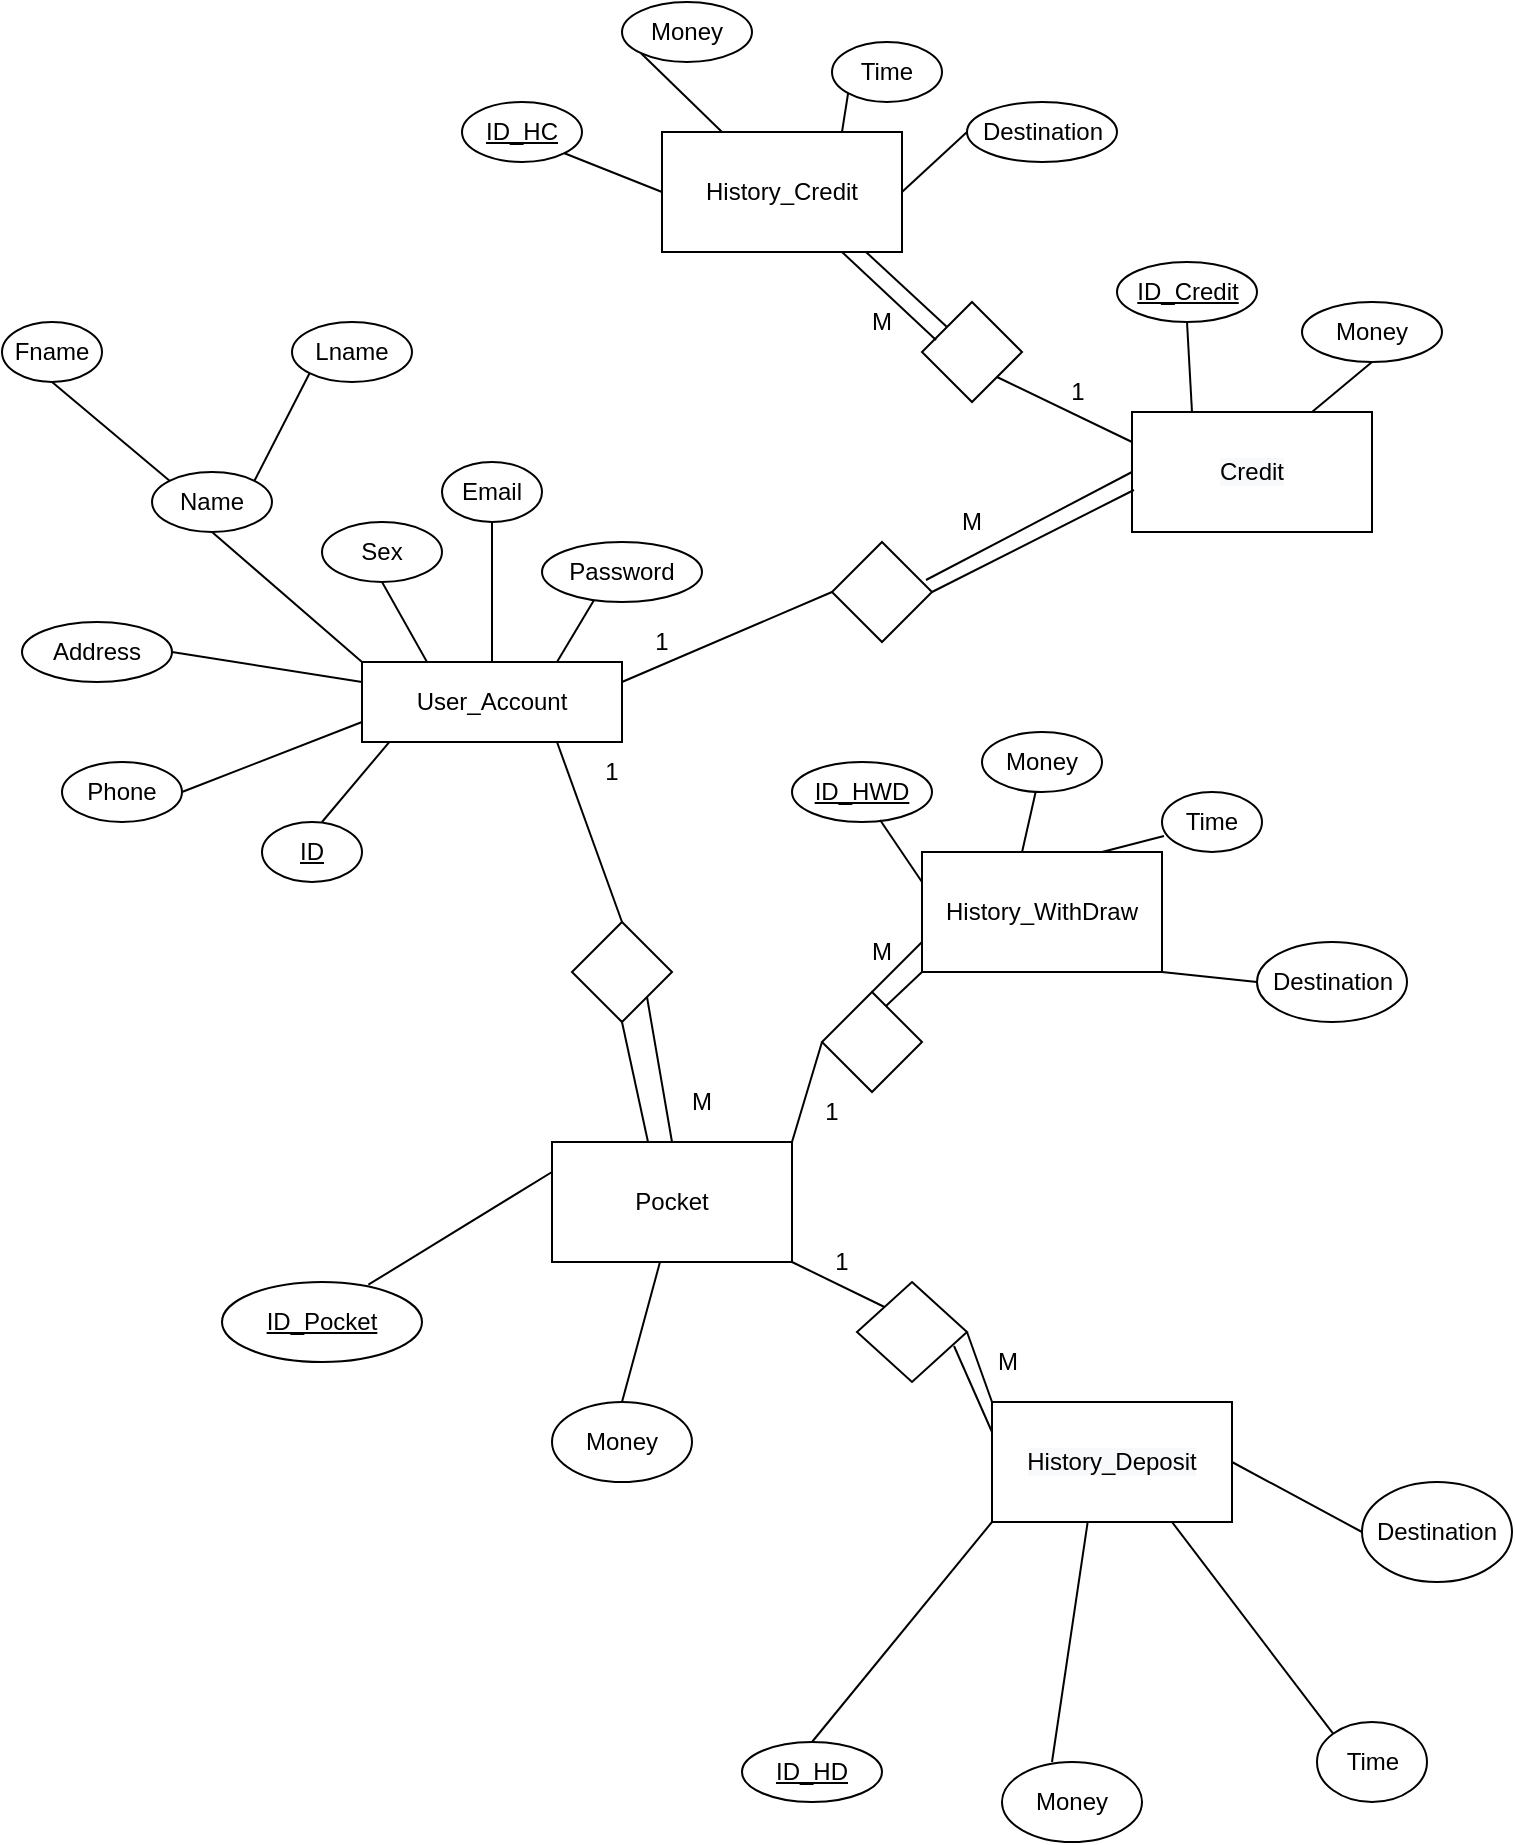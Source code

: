 <mxfile version="14.4.8" type="github">
  <diagram id="nqh-eFb9nkpcU3kw4LIQ" name="Page-1">
    <mxGraphModel dx="946" dy="725" grid="1" gridSize="10" guides="1" tooltips="1" connect="1" arrows="1" fold="1" page="1" pageScale="1" pageWidth="850" pageHeight="1100" math="0" shadow="0">
      <root>
        <mxCell id="0" />
        <mxCell id="1" parent="0" />
        <mxCell id="xHp5DNosXy4V1_-R_v9--1" value="" style="rounded=0;whiteSpace=wrap;html=1;" parent="1" vertex="1">
          <mxGeometry x="230" y="360" width="130" height="40" as="geometry" />
        </mxCell>
        <mxCell id="xHp5DNosXy4V1_-R_v9--2" value="User_Account" style="text;html=1;strokeColor=none;fillColor=none;align=center;verticalAlign=middle;whiteSpace=wrap;rounded=0;" parent="1" vertex="1">
          <mxGeometry x="255" y="365" width="80" height="30" as="geometry" />
        </mxCell>
        <mxCell id="xHp5DNosXy4V1_-R_v9--16" value="Name" style="ellipse;whiteSpace=wrap;html=1;" parent="1" vertex="1">
          <mxGeometry x="125" y="265" width="60" height="30" as="geometry" />
        </mxCell>
        <mxCell id="xHp5DNosXy4V1_-R_v9--17" value="Fname" style="ellipse;whiteSpace=wrap;html=1;" parent="1" vertex="1">
          <mxGeometry x="50" y="190" width="50" height="30" as="geometry" />
        </mxCell>
        <mxCell id="xHp5DNosXy4V1_-R_v9--18" value="Lname" style="ellipse;whiteSpace=wrap;html=1;" parent="1" vertex="1">
          <mxGeometry x="195" y="190" width="60" height="30" as="geometry" />
        </mxCell>
        <mxCell id="xHp5DNosXy4V1_-R_v9--19" value="Sex" style="ellipse;whiteSpace=wrap;html=1;" parent="1" vertex="1">
          <mxGeometry x="210" y="290" width="60" height="30" as="geometry" />
        </mxCell>
        <mxCell id="xHp5DNosXy4V1_-R_v9--20" value="Email" style="ellipse;whiteSpace=wrap;html=1;" parent="1" vertex="1">
          <mxGeometry x="270" y="260" width="50" height="30" as="geometry" />
        </mxCell>
        <mxCell id="xHp5DNosXy4V1_-R_v9--21" value="Address" style="ellipse;whiteSpace=wrap;html=1;" parent="1" vertex="1">
          <mxGeometry x="60" y="340" width="75" height="30" as="geometry" />
        </mxCell>
        <mxCell id="xHp5DNosXy4V1_-R_v9--22" value="Phone" style="ellipse;whiteSpace=wrap;html=1;" parent="1" vertex="1">
          <mxGeometry x="80" y="410" width="60" height="30" as="geometry" />
        </mxCell>
        <mxCell id="xHp5DNosXy4V1_-R_v9--23" value="Password" style="ellipse;whiteSpace=wrap;html=1;" parent="1" vertex="1">
          <mxGeometry x="320" y="300" width="80" height="30" as="geometry" />
        </mxCell>
        <mxCell id="xHp5DNosXy4V1_-R_v9--24" value="" style="endArrow=none;html=1;entryX=0;entryY=0;entryDx=0;entryDy=0;exitX=0.5;exitY=1;exitDx=0;exitDy=0;" parent="1" source="xHp5DNosXy4V1_-R_v9--16" target="xHp5DNosXy4V1_-R_v9--1" edge="1">
          <mxGeometry width="50" height="50" relative="1" as="geometry">
            <mxPoint x="320" y="440" as="sourcePoint" />
            <mxPoint x="370" y="390" as="targetPoint" />
            <Array as="points" />
          </mxGeometry>
        </mxCell>
        <mxCell id="xHp5DNosXy4V1_-R_v9--25" value="" style="endArrow=none;html=1;entryX=1;entryY=0;entryDx=0;entryDy=0;exitX=0;exitY=1;exitDx=0;exitDy=0;" parent="1" source="xHp5DNosXy4V1_-R_v9--18" target="xHp5DNosXy4V1_-R_v9--16" edge="1">
          <mxGeometry width="50" height="50" relative="1" as="geometry">
            <mxPoint x="320" y="440" as="sourcePoint" />
            <mxPoint x="370" y="390" as="targetPoint" />
          </mxGeometry>
        </mxCell>
        <mxCell id="xHp5DNosXy4V1_-R_v9--26" value="" style="endArrow=none;html=1;entryX=0;entryY=0;entryDx=0;entryDy=0;exitX=0.5;exitY=1;exitDx=0;exitDy=0;" parent="1" source="xHp5DNosXy4V1_-R_v9--17" target="xHp5DNosXy4V1_-R_v9--16" edge="1">
          <mxGeometry width="50" height="50" relative="1" as="geometry">
            <mxPoint x="320" y="440" as="sourcePoint" />
            <mxPoint x="370" y="390" as="targetPoint" />
          </mxGeometry>
        </mxCell>
        <mxCell id="xHp5DNosXy4V1_-R_v9--27" value="" style="endArrow=none;html=1;entryX=0.25;entryY=0;entryDx=0;entryDy=0;exitX=0.5;exitY=1;exitDx=0;exitDy=0;" parent="1" source="xHp5DNosXy4V1_-R_v9--19" target="xHp5DNosXy4V1_-R_v9--1" edge="1">
          <mxGeometry width="50" height="50" relative="1" as="geometry">
            <mxPoint x="320" y="440" as="sourcePoint" />
            <mxPoint x="370" y="390" as="targetPoint" />
          </mxGeometry>
        </mxCell>
        <mxCell id="xHp5DNosXy4V1_-R_v9--28" value="" style="endArrow=none;html=1;entryX=0.5;entryY=0;entryDx=0;entryDy=0;exitX=0.5;exitY=1;exitDx=0;exitDy=0;" parent="1" source="xHp5DNosXy4V1_-R_v9--20" target="xHp5DNosXy4V1_-R_v9--1" edge="1">
          <mxGeometry width="50" height="50" relative="1" as="geometry">
            <mxPoint x="320" y="440" as="sourcePoint" />
            <mxPoint x="370" y="390" as="targetPoint" />
          </mxGeometry>
        </mxCell>
        <mxCell id="xHp5DNosXy4V1_-R_v9--29" value="" style="endArrow=none;html=1;entryX=0.75;entryY=0;entryDx=0;entryDy=0;exitX=0.388;exitY=0.967;exitDx=0;exitDy=0;exitPerimeter=0;" parent="1" target="xHp5DNosXy4V1_-R_v9--1" edge="1">
          <mxGeometry width="50" height="50" relative="1" as="geometry">
            <mxPoint x="346.04" y="329.01" as="sourcePoint" />
            <mxPoint x="370" y="390" as="targetPoint" />
          </mxGeometry>
        </mxCell>
        <mxCell id="xHp5DNosXy4V1_-R_v9--30" value="" style="endArrow=none;html=1;entryX=0;entryY=0.25;entryDx=0;entryDy=0;exitX=1;exitY=0.5;exitDx=0;exitDy=0;" parent="1" source="xHp5DNosXy4V1_-R_v9--21" target="xHp5DNosXy4V1_-R_v9--1" edge="1">
          <mxGeometry width="50" height="50" relative="1" as="geometry">
            <mxPoint x="320" y="440" as="sourcePoint" />
            <mxPoint x="370" y="390" as="targetPoint" />
          </mxGeometry>
        </mxCell>
        <mxCell id="xHp5DNosXy4V1_-R_v9--31" value="" style="endArrow=none;html=1;entryX=0;entryY=0.75;entryDx=0;entryDy=0;exitX=1;exitY=0.5;exitDx=0;exitDy=0;" parent="1" source="xHp5DNosXy4V1_-R_v9--22" target="xHp5DNosXy4V1_-R_v9--1" edge="1">
          <mxGeometry width="50" height="50" relative="1" as="geometry">
            <mxPoint x="320" y="440" as="sourcePoint" />
            <mxPoint x="370" y="390" as="targetPoint" />
          </mxGeometry>
        </mxCell>
        <mxCell id="xHp5DNosXy4V1_-R_v9--33" value="ID" style="ellipse;whiteSpace=wrap;html=1;fontStyle=4" parent="1" vertex="1">
          <mxGeometry x="180" y="440" width="50" height="30" as="geometry" />
        </mxCell>
        <mxCell id="xHp5DNosXy4V1_-R_v9--34" value="" style="endArrow=none;html=1;entryX=0.104;entryY=1.004;entryDx=0;entryDy=0;entryPerimeter=0;exitX=0.5;exitY=0;exitDx=0;exitDy=0;" parent="1" target="xHp5DNosXy4V1_-R_v9--1" edge="1">
          <mxGeometry width="50" height="50" relative="1" as="geometry">
            <mxPoint x="210" y="440" as="sourcePoint" />
            <mxPoint x="750" y="430" as="targetPoint" />
          </mxGeometry>
        </mxCell>
        <mxCell id="xHp5DNosXy4V1_-R_v9--35" value="ID_Pocket" style="ellipse;whiteSpace=wrap;html=1;fontStyle=4" parent="1" vertex="1">
          <mxGeometry x="160" y="670" width="100" height="40" as="geometry" />
        </mxCell>
        <mxCell id="xHp5DNosXy4V1_-R_v9--36" value="Money" style="ellipse;whiteSpace=wrap;html=1;" parent="1" vertex="1">
          <mxGeometry x="325" y="730" width="70" height="40" as="geometry" />
        </mxCell>
        <mxCell id="xHp5DNosXy4V1_-R_v9--37" value="" style="endArrow=none;html=1;entryX=0;entryY=0.25;entryDx=0;entryDy=0;exitX=0.732;exitY=0.034;exitDx=0;exitDy=0;exitPerimeter=0;" parent="1" source="xHp5DNosXy4V1_-R_v9--35" target="bay-avK2EA3vM4gdvUFi-4" edge="1">
          <mxGeometry width="50" height="50" relative="1" as="geometry">
            <mxPoint x="750" y="510" as="sourcePoint" />
            <mxPoint x="398.2" y="618.4" as="targetPoint" />
          </mxGeometry>
        </mxCell>
        <mxCell id="xHp5DNosXy4V1_-R_v9--38" value="" style="endArrow=none;html=1;exitX=0.5;exitY=0;exitDx=0;exitDy=0;entryX=0.45;entryY=1;entryDx=0;entryDy=0;entryPerimeter=0;" parent="1" source="xHp5DNosXy4V1_-R_v9--36" target="bay-avK2EA3vM4gdvUFi-4" edge="1">
          <mxGeometry width="50" height="50" relative="1" as="geometry">
            <mxPoint x="750" y="510" as="sourcePoint" />
            <mxPoint x="427.35" y="631.66" as="targetPoint" />
          </mxGeometry>
        </mxCell>
        <mxCell id="xHp5DNosXy4V1_-R_v9--43" value="ID_HWD" style="ellipse;whiteSpace=wrap;html=1;fontStyle=4" parent="1" vertex="1">
          <mxGeometry x="445" y="410" width="70" height="30" as="geometry" />
        </mxCell>
        <mxCell id="xHp5DNosXy4V1_-R_v9--44" value="Money" style="ellipse;whiteSpace=wrap;html=1;" parent="1" vertex="1">
          <mxGeometry x="540" y="395" width="60" height="30" as="geometry" />
        </mxCell>
        <mxCell id="xHp5DNosXy4V1_-R_v9--47" value="Time" style="ellipse;whiteSpace=wrap;html=1;" parent="1" vertex="1">
          <mxGeometry x="630" y="425" width="50" height="30" as="geometry" />
        </mxCell>
        <mxCell id="xHp5DNosXy4V1_-R_v9--48" value="Destination" style="ellipse;whiteSpace=wrap;html=1;" parent="1" vertex="1">
          <mxGeometry x="677.5" y="500" width="75" height="40" as="geometry" />
        </mxCell>
        <mxCell id="xHp5DNosXy4V1_-R_v9--49" value="" style="endArrow=none;html=1;entryX=0;entryY=0.25;entryDx=0;entryDy=0;exitX=0.629;exitY=0.967;exitDx=0;exitDy=0;exitPerimeter=0;" parent="1" source="xHp5DNosXy4V1_-R_v9--43" target="bay-avK2EA3vM4gdvUFi-3" edge="1">
          <mxGeometry width="50" height="50" relative="1" as="geometry">
            <mxPoint x="220" y="470" as="sourcePoint" />
            <mxPoint x="518.96" y="471" as="targetPoint" />
          </mxGeometry>
        </mxCell>
        <mxCell id="xHp5DNosXy4V1_-R_v9--50" value="" style="endArrow=none;html=1;entryX=0.417;entryY=0;entryDx=0;entryDy=0;entryPerimeter=0;" parent="1" source="xHp5DNosXy4V1_-R_v9--44" target="bay-avK2EA3vM4gdvUFi-3" edge="1">
          <mxGeometry width="50" height="50" relative="1" as="geometry">
            <mxPoint x="220" y="470" as="sourcePoint" />
            <mxPoint x="560" y="450" as="targetPoint" />
          </mxGeometry>
        </mxCell>
        <mxCell id="xHp5DNosXy4V1_-R_v9--51" value="" style="endArrow=none;html=1;entryX=0.75;entryY=0;entryDx=0;entryDy=0;exitX=0.02;exitY=0.733;exitDx=0;exitDy=0;exitPerimeter=0;" parent="1" source="xHp5DNosXy4V1_-R_v9--47" target="bay-avK2EA3vM4gdvUFi-3" edge="1">
          <mxGeometry width="50" height="50" relative="1" as="geometry">
            <mxPoint x="220" y="470" as="sourcePoint" />
            <mxPoint x="590" y="467.5" as="targetPoint" />
          </mxGeometry>
        </mxCell>
        <mxCell id="xHp5DNosXy4V1_-R_v9--52" value="" style="endArrow=none;html=1;entryX=1;entryY=1;entryDx=0;entryDy=0;exitX=0;exitY=0.5;exitDx=0;exitDy=0;" parent="1" source="xHp5DNosXy4V1_-R_v9--48" target="bay-avK2EA3vM4gdvUFi-3" edge="1">
          <mxGeometry width="50" height="50" relative="1" as="geometry">
            <mxPoint x="220" y="470" as="sourcePoint" />
            <mxPoint x="608.96" y="495.01" as="targetPoint" />
          </mxGeometry>
        </mxCell>
        <mxCell id="xHp5DNosXy4V1_-R_v9--55" value="ID_HD" style="ellipse;whiteSpace=wrap;html=1;fontStyle=4" parent="1" vertex="1">
          <mxGeometry x="420" y="900" width="70" height="30" as="geometry" />
        </mxCell>
        <mxCell id="xHp5DNosXy4V1_-R_v9--56" value="Money" style="ellipse;whiteSpace=wrap;html=1;" parent="1" vertex="1">
          <mxGeometry x="550" y="910" width="70" height="40" as="geometry" />
        </mxCell>
        <mxCell id="xHp5DNosXy4V1_-R_v9--57" value="Time" style="ellipse;whiteSpace=wrap;html=1;" parent="1" vertex="1">
          <mxGeometry x="707.5" y="890" width="55" height="40" as="geometry" />
        </mxCell>
        <mxCell id="xHp5DNosXy4V1_-R_v9--58" value="Destination" style="ellipse;whiteSpace=wrap;html=1;" parent="1" vertex="1">
          <mxGeometry x="730" y="770" width="75" height="50" as="geometry" />
        </mxCell>
        <mxCell id="xHp5DNosXy4V1_-R_v9--61" value="" style="endArrow=none;html=1;entryX=0;entryY=1;entryDx=0;entryDy=0;exitX=0.5;exitY=0;exitDx=0;exitDy=0;" parent="1" source="xHp5DNosXy4V1_-R_v9--55" target="bay-avK2EA3vM4gdvUFi-5" edge="1">
          <mxGeometry width="50" height="50" relative="1" as="geometry">
            <mxPoint x="430" y="710" as="sourcePoint" />
            <mxPoint x="562.5" y="732.5" as="targetPoint" />
          </mxGeometry>
        </mxCell>
        <mxCell id="xHp5DNosXy4V1_-R_v9--62" value="" style="endArrow=none;html=1;entryX=0.4;entryY=0.983;entryDx=0;entryDy=0;exitX=0.357;exitY=0;exitDx=0;exitDy=0;exitPerimeter=0;entryPerimeter=0;" parent="1" source="xHp5DNosXy4V1_-R_v9--56" target="bay-avK2EA3vM4gdvUFi-5" edge="1">
          <mxGeometry width="50" height="50" relative="1" as="geometry">
            <mxPoint x="430" y="710" as="sourcePoint" />
            <mxPoint x="595" y="750" as="targetPoint" />
          </mxGeometry>
        </mxCell>
        <mxCell id="xHp5DNosXy4V1_-R_v9--63" value="" style="endArrow=none;html=1;entryX=0;entryY=0;entryDx=0;entryDy=0;exitX=0.75;exitY=1;exitDx=0;exitDy=0;" parent="1" source="bay-avK2EA3vM4gdvUFi-5" target="xHp5DNosXy4V1_-R_v9--57" edge="1">
          <mxGeometry width="50" height="50" relative="1" as="geometry">
            <mxPoint x="627.5" y="732.5" as="sourcePoint" />
            <mxPoint x="480" y="660" as="targetPoint" />
          </mxGeometry>
        </mxCell>
        <mxCell id="xHp5DNosXy4V1_-R_v9--64" value="" style="endArrow=none;html=1;entryX=0;entryY=0.5;entryDx=0;entryDy=0;exitX=1;exitY=0.5;exitDx=0;exitDy=0;" parent="1" source="bay-avK2EA3vM4gdvUFi-5" target="xHp5DNosXy4V1_-R_v9--58" edge="1">
          <mxGeometry width="50" height="50" relative="1" as="geometry">
            <mxPoint x="627.5" y="697.5" as="sourcePoint" />
            <mxPoint x="480" y="660" as="targetPoint" />
          </mxGeometry>
        </mxCell>
        <mxCell id="xHp5DNosXy4V1_-R_v9--68" value="ID_Credit" style="ellipse;whiteSpace=wrap;html=1;fontStyle=4" parent="1" vertex="1">
          <mxGeometry x="607.5" y="160" width="70" height="30" as="geometry" />
        </mxCell>
        <mxCell id="xHp5DNosXy4V1_-R_v9--69" value="Money" style="ellipse;whiteSpace=wrap;html=1;" parent="1" vertex="1">
          <mxGeometry x="700" y="180" width="70" height="30" as="geometry" />
        </mxCell>
        <mxCell id="xHp5DNosXy4V1_-R_v9--70" value="" style="endArrow=none;html=1;entryX=0.25;entryY=0;entryDx=0;entryDy=0;exitX=0.5;exitY=1;exitDx=0;exitDy=0;" parent="1" source="xHp5DNosXy4V1_-R_v9--68" target="bay-avK2EA3vM4gdvUFi-2" edge="1">
          <mxGeometry width="50" height="50" relative="1" as="geometry">
            <mxPoint x="430" y="410" as="sourcePoint" />
            <mxPoint x="537.5" y="292.5" as="targetPoint" />
          </mxGeometry>
        </mxCell>
        <mxCell id="xHp5DNosXy4V1_-R_v9--71" value="" style="endArrow=none;html=1;entryX=0.75;entryY=0;entryDx=0;entryDy=0;exitX=0.5;exitY=1;exitDx=0;exitDy=0;" parent="1" source="xHp5DNosXy4V1_-R_v9--69" target="bay-avK2EA3vM4gdvUFi-2" edge="1">
          <mxGeometry width="50" height="50" relative="1" as="geometry">
            <mxPoint x="430" y="410" as="sourcePoint" />
            <mxPoint x="582.5" y="292.5" as="targetPoint" />
          </mxGeometry>
        </mxCell>
        <mxCell id="xHp5DNosXy4V1_-R_v9--75" value="ID_HC" style="ellipse;whiteSpace=wrap;html=1;fontStyle=4" parent="1" vertex="1">
          <mxGeometry x="280" y="80" width="60" height="30" as="geometry" />
        </mxCell>
        <mxCell id="xHp5DNosXy4V1_-R_v9--76" value="Money" style="ellipse;whiteSpace=wrap;html=1;" parent="1" vertex="1">
          <mxGeometry x="360" y="30" width="65" height="30" as="geometry" />
        </mxCell>
        <mxCell id="xHp5DNosXy4V1_-R_v9--77" value="Time" style="ellipse;whiteSpace=wrap;html=1;" parent="1" vertex="1">
          <mxGeometry x="465" y="50" width="55" height="30" as="geometry" />
        </mxCell>
        <mxCell id="xHp5DNosXy4V1_-R_v9--78" value="Destination" style="ellipse;whiteSpace=wrap;html=1;" parent="1" vertex="1">
          <mxGeometry x="532.5" y="80" width="75" height="30" as="geometry" />
        </mxCell>
        <mxCell id="xHp5DNosXy4V1_-R_v9--79" value="" style="endArrow=none;html=1;entryX=0;entryY=0.5;entryDx=0;entryDy=0;exitX=1;exitY=1;exitDx=0;exitDy=0;" parent="1" source="xHp5DNosXy4V1_-R_v9--75" target="bay-avK2EA3vM4gdvUFi-1" edge="1">
          <mxGeometry width="50" height="50" relative="1" as="geometry">
            <mxPoint x="430" y="310" as="sourcePoint" />
            <mxPoint x="370" y="125" as="targetPoint" />
          </mxGeometry>
        </mxCell>
        <mxCell id="xHp5DNosXy4V1_-R_v9--80" value="" style="endArrow=none;html=1;entryX=0.25;entryY=0;entryDx=0;entryDy=0;exitX=0;exitY=1;exitDx=0;exitDy=0;" parent="1" source="xHp5DNosXy4V1_-R_v9--76" target="bay-avK2EA3vM4gdvUFi-1" edge="1">
          <mxGeometry width="50" height="50" relative="1" as="geometry">
            <mxPoint x="430" y="310" as="sourcePoint" />
            <mxPoint x="397.5" y="112.5" as="targetPoint" />
          </mxGeometry>
        </mxCell>
        <mxCell id="xHp5DNosXy4V1_-R_v9--81" value="" style="endArrow=none;html=1;entryX=0.75;entryY=0;entryDx=0;entryDy=0;exitX=0;exitY=1;exitDx=0;exitDy=0;" parent="1" source="xHp5DNosXy4V1_-R_v9--77" target="bay-avK2EA3vM4gdvUFi-1" edge="1">
          <mxGeometry width="50" height="50" relative="1" as="geometry">
            <mxPoint x="430" y="310" as="sourcePoint" />
            <mxPoint x="452.5" y="112.5" as="targetPoint" />
          </mxGeometry>
        </mxCell>
        <mxCell id="xHp5DNosXy4V1_-R_v9--82" value="" style="endArrow=none;html=1;exitX=0;exitY=0.5;exitDx=0;exitDy=0;entryX=1;entryY=0.5;entryDx=0;entryDy=0;" parent="1" source="xHp5DNosXy4V1_-R_v9--78" target="bay-avK2EA3vM4gdvUFi-1" edge="1">
          <mxGeometry width="50" height="50" relative="1" as="geometry">
            <mxPoint x="430" y="310" as="sourcePoint" />
            <mxPoint x="490" y="125" as="targetPoint" />
          </mxGeometry>
        </mxCell>
        <mxCell id="bay-avK2EA3vM4gdvUFi-1" value="&lt;span&gt;History_Credit&lt;/span&gt;" style="rounded=0;whiteSpace=wrap;html=1;" vertex="1" parent="1">
          <mxGeometry x="380" y="95" width="120" height="60" as="geometry" />
        </mxCell>
        <mxCell id="bay-avK2EA3vM4gdvUFi-2" value="&lt;span style=&quot;color: rgb(0, 0, 0); font-family: helvetica; font-size: 12px; font-style: normal; font-weight: normal; letter-spacing: normal; text-align: center; text-indent: 0px; text-transform: none; word-spacing: 0px; background-color: rgb(248, 249, 250); text-decoration: none; display: inline; float: none;&quot;&gt;Credit&lt;/span&gt;" style="rounded=0;whiteSpace=wrap;html=1;" vertex="1" parent="1">
          <mxGeometry x="615" y="235" width="120" height="60" as="geometry" />
        </mxCell>
        <mxCell id="bay-avK2EA3vM4gdvUFi-3" value="&lt;span&gt;History_WithDraw&lt;/span&gt;" style="rounded=0;whiteSpace=wrap;html=1;" vertex="1" parent="1">
          <mxGeometry x="510" y="455" width="120" height="60" as="geometry" />
        </mxCell>
        <mxCell id="bay-avK2EA3vM4gdvUFi-4" value="&lt;span&gt;Pocket&lt;/span&gt;" style="rounded=0;whiteSpace=wrap;html=1;" vertex="1" parent="1">
          <mxGeometry x="325" y="600" width="120" height="60" as="geometry" />
        </mxCell>
        <mxCell id="bay-avK2EA3vM4gdvUFi-5" value="&lt;span style=&quot;color: rgb(0, 0, 0); font-family: helvetica; font-size: 12px; font-style: normal; font-weight: normal; letter-spacing: normal; text-align: center; text-indent: 0px; text-transform: none; word-spacing: 0px; background-color: rgb(248, 249, 250); text-decoration: none; display: inline; float: none;&quot;&gt;History_Deposit&lt;/span&gt;" style="rounded=0;whiteSpace=wrap;html=1;" vertex="1" parent="1">
          <mxGeometry x="545" y="730" width="120" height="60" as="geometry" />
        </mxCell>
        <mxCell id="bay-avK2EA3vM4gdvUFi-6" value="" style="rhombus;whiteSpace=wrap;html=1;" vertex="1" parent="1">
          <mxGeometry x="477.5" y="670" width="55" height="50" as="geometry" />
        </mxCell>
        <mxCell id="bay-avK2EA3vM4gdvUFi-7" value="" style="rhombus;whiteSpace=wrap;html=1;" vertex="1" parent="1">
          <mxGeometry x="335" y="490" width="50" height="50" as="geometry" />
        </mxCell>
        <mxCell id="bay-avK2EA3vM4gdvUFi-8" value="" style="rhombus;whiteSpace=wrap;html=1;" vertex="1" parent="1">
          <mxGeometry x="460" y="525" width="50" height="50" as="geometry" />
        </mxCell>
        <mxCell id="bay-avK2EA3vM4gdvUFi-9" value="" style="rhombus;whiteSpace=wrap;html=1;" vertex="1" parent="1">
          <mxGeometry x="510" y="180" width="50" height="50" as="geometry" />
        </mxCell>
        <mxCell id="bay-avK2EA3vM4gdvUFi-10" value="" style="rhombus;whiteSpace=wrap;html=1;" vertex="1" parent="1">
          <mxGeometry x="465" y="300" width="50" height="50" as="geometry" />
        </mxCell>
        <mxCell id="bay-avK2EA3vM4gdvUFi-11" value="" style="endArrow=none;html=1;entryX=0;entryY=0.5;entryDx=0;entryDy=0;exitX=1;exitY=0.25;exitDx=0;exitDy=0;" edge="1" parent="1" source="xHp5DNosXy4V1_-R_v9--1" target="bay-avK2EA3vM4gdvUFi-10">
          <mxGeometry width="50" height="50" relative="1" as="geometry">
            <mxPoint x="380" y="380" as="sourcePoint" />
            <mxPoint x="430" y="330" as="targetPoint" />
          </mxGeometry>
        </mxCell>
        <mxCell id="bay-avK2EA3vM4gdvUFi-12" value="" style="endArrow=none;html=1;entryX=0.75;entryY=1;entryDx=0;entryDy=0;exitX=0.5;exitY=0;exitDx=0;exitDy=0;" edge="1" parent="1" source="bay-avK2EA3vM4gdvUFi-7" target="xHp5DNosXy4V1_-R_v9--1">
          <mxGeometry width="50" height="50" relative="1" as="geometry">
            <mxPoint x="380" y="380" as="sourcePoint" />
            <mxPoint x="430" y="330" as="targetPoint" />
          </mxGeometry>
        </mxCell>
        <mxCell id="bay-avK2EA3vM4gdvUFi-13" value="" style="endArrow=none;html=1;exitX=1;exitY=1;exitDx=0;exitDy=0;entryX=0.5;entryY=0;entryDx=0;entryDy=0;" edge="1" parent="1" source="bay-avK2EA3vM4gdvUFi-7" target="bay-avK2EA3vM4gdvUFi-4">
          <mxGeometry width="50" height="50" relative="1" as="geometry">
            <mxPoint x="380" y="490" as="sourcePoint" />
            <mxPoint x="430" y="440" as="targetPoint" />
          </mxGeometry>
        </mxCell>
        <mxCell id="bay-avK2EA3vM4gdvUFi-14" value="" style="endArrow=none;html=1;exitX=0.5;exitY=1;exitDx=0;exitDy=0;entryX=0.4;entryY=0;entryDx=0;entryDy=0;entryPerimeter=0;" edge="1" parent="1" source="bay-avK2EA3vM4gdvUFi-7" target="bay-avK2EA3vM4gdvUFi-4">
          <mxGeometry width="50" height="50" relative="1" as="geometry">
            <mxPoint x="380" y="490" as="sourcePoint" />
            <mxPoint x="430" y="440" as="targetPoint" />
          </mxGeometry>
        </mxCell>
        <mxCell id="bay-avK2EA3vM4gdvUFi-15" value="" style="endArrow=none;html=1;entryX=0;entryY=0.5;entryDx=0;entryDy=0;exitX=1;exitY=0;exitDx=0;exitDy=0;" edge="1" parent="1" source="bay-avK2EA3vM4gdvUFi-4" target="bay-avK2EA3vM4gdvUFi-8">
          <mxGeometry width="50" height="50" relative="1" as="geometry">
            <mxPoint x="380" y="490" as="sourcePoint" />
            <mxPoint x="430" y="440" as="targetPoint" />
          </mxGeometry>
        </mxCell>
        <mxCell id="bay-avK2EA3vM4gdvUFi-16" value="" style="endArrow=none;html=1;entryX=0.5;entryY=0;entryDx=0;entryDy=0;exitX=0;exitY=0.75;exitDx=0;exitDy=0;" edge="1" parent="1" source="bay-avK2EA3vM4gdvUFi-3" target="bay-avK2EA3vM4gdvUFi-8">
          <mxGeometry width="50" height="50" relative="1" as="geometry">
            <mxPoint x="380" y="530" as="sourcePoint" />
            <mxPoint x="430" y="480" as="targetPoint" />
          </mxGeometry>
        </mxCell>
        <mxCell id="bay-avK2EA3vM4gdvUFi-17" value="" style="endArrow=none;html=1;entryX=0.64;entryY=0.14;entryDx=0;entryDy=0;entryPerimeter=0;exitX=0;exitY=1;exitDx=0;exitDy=0;" edge="1" parent="1" source="bay-avK2EA3vM4gdvUFi-3" target="bay-avK2EA3vM4gdvUFi-8">
          <mxGeometry width="50" height="50" relative="1" as="geometry">
            <mxPoint x="380" y="530" as="sourcePoint" />
            <mxPoint x="430" y="480" as="targetPoint" />
          </mxGeometry>
        </mxCell>
        <mxCell id="bay-avK2EA3vM4gdvUFi-18" value="" style="endArrow=none;html=1;entryX=0;entryY=0;entryDx=0;entryDy=0;exitX=1;exitY=1;exitDx=0;exitDy=0;" edge="1" parent="1" source="bay-avK2EA3vM4gdvUFi-4" target="bay-avK2EA3vM4gdvUFi-6">
          <mxGeometry width="50" height="50" relative="1" as="geometry">
            <mxPoint x="380" y="530" as="sourcePoint" />
            <mxPoint x="430" y="480" as="targetPoint" />
          </mxGeometry>
        </mxCell>
        <mxCell id="bay-avK2EA3vM4gdvUFi-19" value="" style="endArrow=none;html=1;entryX=0;entryY=0;entryDx=0;entryDy=0;exitX=1;exitY=0.5;exitDx=0;exitDy=0;" edge="1" parent="1" source="bay-avK2EA3vM4gdvUFi-6" target="bay-avK2EA3vM4gdvUFi-5">
          <mxGeometry width="50" height="50" relative="1" as="geometry">
            <mxPoint x="380" y="530" as="sourcePoint" />
            <mxPoint x="430" y="480" as="targetPoint" />
          </mxGeometry>
        </mxCell>
        <mxCell id="bay-avK2EA3vM4gdvUFi-20" value="" style="endArrow=none;html=1;entryX=0;entryY=0.25;entryDx=0;entryDy=0;exitX=0.882;exitY=0.64;exitDx=0;exitDy=0;exitPerimeter=0;" edge="1" parent="1" source="bay-avK2EA3vM4gdvUFi-6" target="bay-avK2EA3vM4gdvUFi-5">
          <mxGeometry width="50" height="50" relative="1" as="geometry">
            <mxPoint x="380" y="530" as="sourcePoint" />
            <mxPoint x="540" y="730" as="targetPoint" />
          </mxGeometry>
        </mxCell>
        <mxCell id="bay-avK2EA3vM4gdvUFi-21" value="" style="endArrow=none;html=1;entryX=0;entryY=0.5;entryDx=0;entryDy=0;exitX=0.94;exitY=0.38;exitDx=0;exitDy=0;exitPerimeter=0;" edge="1" parent="1" source="bay-avK2EA3vM4gdvUFi-10" target="bay-avK2EA3vM4gdvUFi-2">
          <mxGeometry width="50" height="50" relative="1" as="geometry">
            <mxPoint x="380" y="440" as="sourcePoint" />
            <mxPoint x="430" y="390" as="targetPoint" />
          </mxGeometry>
        </mxCell>
        <mxCell id="bay-avK2EA3vM4gdvUFi-22" value="" style="endArrow=none;html=1;entryX=0.008;entryY=0.65;entryDx=0;entryDy=0;entryPerimeter=0;exitX=1;exitY=0.5;exitDx=0;exitDy=0;" edge="1" parent="1" source="bay-avK2EA3vM4gdvUFi-10" target="bay-avK2EA3vM4gdvUFi-2">
          <mxGeometry width="50" height="50" relative="1" as="geometry">
            <mxPoint x="380" y="440" as="sourcePoint" />
            <mxPoint x="430" y="390" as="targetPoint" />
          </mxGeometry>
        </mxCell>
        <mxCell id="bay-avK2EA3vM4gdvUFi-23" value="" style="endArrow=none;html=1;entryX=0;entryY=0.25;entryDx=0;entryDy=0;exitX=1;exitY=1;exitDx=0;exitDy=0;" edge="1" parent="1" source="bay-avK2EA3vM4gdvUFi-9" target="bay-avK2EA3vM4gdvUFi-2">
          <mxGeometry width="50" height="50" relative="1" as="geometry">
            <mxPoint x="380" y="360" as="sourcePoint" />
            <mxPoint x="430" y="310" as="targetPoint" />
          </mxGeometry>
        </mxCell>
        <mxCell id="bay-avK2EA3vM4gdvUFi-24" value="" style="endArrow=none;html=1;entryX=0;entryY=0;entryDx=0;entryDy=0;exitX=0.85;exitY=1;exitDx=0;exitDy=0;exitPerimeter=0;" edge="1" parent="1" source="bay-avK2EA3vM4gdvUFi-1" target="bay-avK2EA3vM4gdvUFi-9">
          <mxGeometry width="50" height="50" relative="1" as="geometry">
            <mxPoint x="380" y="360" as="sourcePoint" />
            <mxPoint x="430" y="310" as="targetPoint" />
          </mxGeometry>
        </mxCell>
        <mxCell id="bay-avK2EA3vM4gdvUFi-25" value="" style="endArrow=none;html=1;entryX=0.14;entryY=0.38;entryDx=0;entryDy=0;entryPerimeter=0;exitX=0.75;exitY=1;exitDx=0;exitDy=0;" edge="1" parent="1" source="bay-avK2EA3vM4gdvUFi-1" target="bay-avK2EA3vM4gdvUFi-9">
          <mxGeometry width="50" height="50" relative="1" as="geometry">
            <mxPoint x="380" y="360" as="sourcePoint" />
            <mxPoint x="430" y="310" as="targetPoint" />
          </mxGeometry>
        </mxCell>
        <mxCell id="bay-avK2EA3vM4gdvUFi-26" value="1" style="text;html=1;strokeColor=none;fillColor=none;align=center;verticalAlign=middle;whiteSpace=wrap;rounded=0;" vertex="1" parent="1">
          <mxGeometry x="360" y="340" width="40" height="20" as="geometry" />
        </mxCell>
        <mxCell id="bay-avK2EA3vM4gdvUFi-27" value="1" style="text;html=1;strokeColor=none;fillColor=none;align=center;verticalAlign=middle;whiteSpace=wrap;rounded=0;" vertex="1" parent="1">
          <mxGeometry x="335" y="405" width="40" height="20" as="geometry" />
        </mxCell>
        <mxCell id="bay-avK2EA3vM4gdvUFi-28" value="M" style="text;html=1;strokeColor=none;fillColor=none;align=center;verticalAlign=middle;whiteSpace=wrap;rounded=0;" vertex="1" parent="1">
          <mxGeometry x="515" y="280" width="40" height="20" as="geometry" />
        </mxCell>
        <mxCell id="bay-avK2EA3vM4gdvUFi-29" value="M" style="text;html=1;strokeColor=none;fillColor=none;align=center;verticalAlign=middle;whiteSpace=wrap;rounded=0;" vertex="1" parent="1">
          <mxGeometry x="380" y="570" width="40" height="20" as="geometry" />
        </mxCell>
        <mxCell id="bay-avK2EA3vM4gdvUFi-30" value="1" style="text;html=1;strokeColor=none;fillColor=none;align=center;verticalAlign=middle;whiteSpace=wrap;rounded=0;" vertex="1" parent="1">
          <mxGeometry x="445" y="575" width="40" height="20" as="geometry" />
        </mxCell>
        <mxCell id="bay-avK2EA3vM4gdvUFi-31" value="1" style="text;html=1;strokeColor=none;fillColor=none;align=center;verticalAlign=middle;whiteSpace=wrap;rounded=0;" vertex="1" parent="1">
          <mxGeometry x="450" y="650" width="40" height="20" as="geometry" />
        </mxCell>
        <mxCell id="bay-avK2EA3vM4gdvUFi-32" value="1" style="text;html=1;strokeColor=none;fillColor=none;align=center;verticalAlign=middle;whiteSpace=wrap;rounded=0;" vertex="1" parent="1">
          <mxGeometry x="567.5" y="215" width="40" height="20" as="geometry" />
        </mxCell>
        <mxCell id="bay-avK2EA3vM4gdvUFi-33" value="M" style="text;html=1;strokeColor=none;fillColor=none;align=center;verticalAlign=middle;whiteSpace=wrap;rounded=0;" vertex="1" parent="1">
          <mxGeometry x="470" y="495" width="40" height="20" as="geometry" />
        </mxCell>
        <mxCell id="bay-avK2EA3vM4gdvUFi-34" value="M" style="text;html=1;strokeColor=none;fillColor=none;align=center;verticalAlign=middle;whiteSpace=wrap;rounded=0;" vertex="1" parent="1">
          <mxGeometry x="532.5" y="700" width="40" height="20" as="geometry" />
        </mxCell>
        <mxCell id="bay-avK2EA3vM4gdvUFi-36" value="M" style="text;html=1;strokeColor=none;fillColor=none;align=center;verticalAlign=middle;whiteSpace=wrap;rounded=0;" vertex="1" parent="1">
          <mxGeometry x="470" y="180" width="40" height="20" as="geometry" />
        </mxCell>
      </root>
    </mxGraphModel>
  </diagram>
</mxfile>
